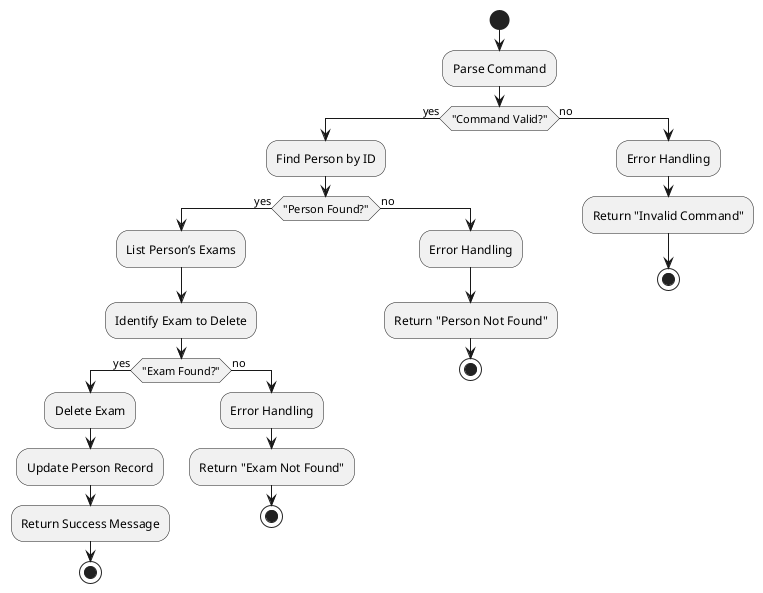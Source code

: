 @startuml
start
:Parse Command;
if ("Command Valid?") then (yes)
    :Find Person by ID;
    if ("Person Found?") then (yes)
        :List Person’s Exams;
        :Identify Exam to Delete;
        if ("Exam Found?") then (yes)
            :Delete Exam;
            :Update Person Record;
            :Return Success Message;
            stop
        else (no)
            :Error Handling;
            :Return "Exam Not Found";
            stop
        endif
    else (no)
        :Error Handling;
        :Return "Person Not Found";
        stop
    endif
else (no)
    :Error Handling;
    :Return "Invalid Command";
    stop
endif
@enduml
